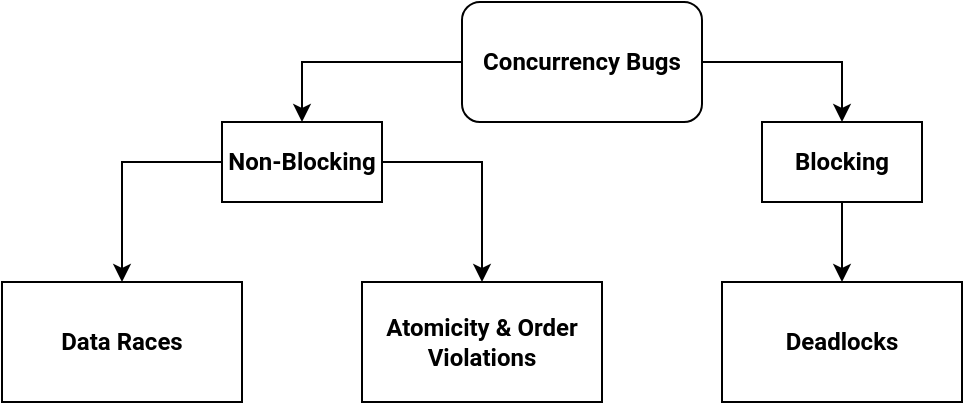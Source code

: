 <mxfile version="12.4.8" type="device"><diagram id="bxFsNAJLEs2XZYZXOipr" name="Page-1"><mxGraphModel dx="1088" dy="625" grid="1" gridSize="10" guides="1" tooltips="1" connect="1" arrows="1" fold="1" page="1" pageScale="1" pageWidth="850" pageHeight="1100" math="0" shadow="0"><root><mxCell id="0"/><mxCell id="1" parent="0"/><mxCell id="lpDdzBDj3wGoJzyg9TSC-7" style="edgeStyle=orthogonalEdgeStyle;rounded=0;orthogonalLoop=1;jettySize=auto;html=1;entryX=0.5;entryY=0;entryDx=0;entryDy=0;fontFamily=Roboto;" parent="1" source="lpDdzBDj3wGoJzyg9TSC-1" target="lpDdzBDj3wGoJzyg9TSC-4" edge="1"><mxGeometry relative="1" as="geometry"/></mxCell><mxCell id="lpDdzBDj3wGoJzyg9TSC-8" style="edgeStyle=orthogonalEdgeStyle;rounded=0;orthogonalLoop=1;jettySize=auto;html=1;entryX=0.5;entryY=0;entryDx=0;entryDy=0;fontFamily=Roboto;" parent="1" source="lpDdzBDj3wGoJzyg9TSC-1" target="lpDdzBDj3wGoJzyg9TSC-3" edge="1"><mxGeometry relative="1" as="geometry"/></mxCell><mxCell id="lpDdzBDj3wGoJzyg9TSC-1" value="&lt;b&gt;Concurrency Bugs&lt;/b&gt;" style="rounded=1;whiteSpace=wrap;html=1;fontFamily=Roboto;" parent="1" vertex="1"><mxGeometry x="390" y="120" width="120" height="60" as="geometry"/></mxCell><mxCell id="lpDdzBDj3wGoJzyg9TSC-15" style="edgeStyle=orthogonalEdgeStyle;rounded=0;orthogonalLoop=1;jettySize=auto;html=1;entryX=0.5;entryY=0;entryDx=0;entryDy=0;fontFamily=Roboto;" parent="1" source="lpDdzBDj3wGoJzyg9TSC-3" target="CLfM-ksMz138DLrgN3DD-4" edge="1"><mxGeometry relative="1" as="geometry"><mxPoint x="580" y="260" as="targetPoint"/></mxGeometry></mxCell><mxCell id="lpDdzBDj3wGoJzyg9TSC-3" value="&lt;b&gt;Blocking&lt;/b&gt;" style="rounded=0;whiteSpace=wrap;html=1;fontFamily=Roboto;" parent="1" vertex="1"><mxGeometry x="540" y="180" width="80" height="40" as="geometry"/></mxCell><mxCell id="lpDdzBDj3wGoJzyg9TSC-16" style="edgeStyle=orthogonalEdgeStyle;rounded=0;orthogonalLoop=1;jettySize=auto;html=1;entryX=0.5;entryY=0;entryDx=0;entryDy=0;fontFamily=Roboto;exitX=1;exitY=0.5;exitDx=0;exitDy=0;" parent="1" source="lpDdzBDj3wGoJzyg9TSC-4" target="CLfM-ksMz138DLrgN3DD-3" edge="1"><mxGeometry relative="1" as="geometry"><mxPoint x="400" y="260" as="targetPoint"/></mxGeometry></mxCell><mxCell id="lpDdzBDj3wGoJzyg9TSC-17" style="edgeStyle=orthogonalEdgeStyle;rounded=0;orthogonalLoop=1;jettySize=auto;html=1;entryX=0.5;entryY=0;entryDx=0;entryDy=0;fontFamily=Roboto;" parent="1" source="lpDdzBDj3wGoJzyg9TSC-4" target="CLfM-ksMz138DLrgN3DD-2" edge="1"><mxGeometry relative="1" as="geometry"><mxPoint x="220" y="270" as="targetPoint"/><Array as="points"><mxPoint x="220" y="200"/></Array></mxGeometry></mxCell><mxCell id="lpDdzBDj3wGoJzyg9TSC-4" value="&lt;b&gt;Non-Blocking&lt;/b&gt;" style="rounded=0;whiteSpace=wrap;html=1;fontFamily=Roboto;" parent="1" vertex="1"><mxGeometry x="270" y="180" width="80" height="40" as="geometry"/></mxCell><mxCell id="CLfM-ksMz138DLrgN3DD-2" value="&lt;b&gt;Data Races&lt;/b&gt;" style="rounded=0;whiteSpace=wrap;html=1;fontFamily=Roboto;" vertex="1" parent="1"><mxGeometry x="160" y="260" width="120" height="60" as="geometry"/></mxCell><mxCell id="CLfM-ksMz138DLrgN3DD-3" value="&lt;b&gt;Atomicity &amp;amp; Order&lt;br&gt;Violations&lt;br&gt;&lt;/b&gt;" style="rounded=0;whiteSpace=wrap;html=1;fontFamily=Roboto;" vertex="1" parent="1"><mxGeometry x="340" y="260" width="120" height="60" as="geometry"/></mxCell><mxCell id="CLfM-ksMz138DLrgN3DD-4" value="&lt;b&gt;Deadlocks&lt;br&gt;&lt;/b&gt;" style="rounded=0;whiteSpace=wrap;html=1;fontFamily=Roboto;" vertex="1" parent="1"><mxGeometry x="520" y="260" width="120" height="60" as="geometry"/></mxCell></root></mxGraphModel></diagram></mxfile>